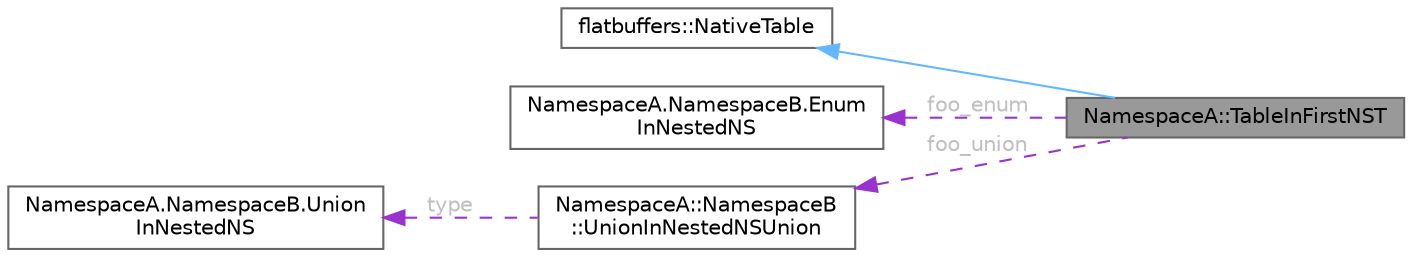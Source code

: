 digraph "NamespaceA::TableInFirstNST"
{
 // LATEX_PDF_SIZE
  bgcolor="transparent";
  edge [fontname=Helvetica,fontsize=10,labelfontname=Helvetica,labelfontsize=10];
  node [fontname=Helvetica,fontsize=10,shape=box,height=0.2,width=0.4];
  rankdir="LR";
  Node1 [id="Node000001",label="NamespaceA::TableInFirstNST",height=0.2,width=0.4,color="gray40", fillcolor="grey60", style="filled", fontcolor="black",tooltip=" "];
  Node2 -> Node1 [id="edge1_Node000001_Node000002",dir="back",color="steelblue1",style="solid",tooltip=" "];
  Node2 [id="Node000002",label="flatbuffers::NativeTable",height=0.2,width=0.4,color="gray40", fillcolor="white", style="filled",URL="$structflatbuffers_1_1NativeTable.html",tooltip=" "];
  Node3 -> Node1 [id="edge2_Node000001_Node000003",dir="back",color="darkorchid3",style="dashed",tooltip=" ",label=" foo_enum",fontcolor="grey" ];
  Node3 [id="Node000003",label="NamespaceA.NamespaceB.Enum\lInNestedNS",height=0.2,width=0.4,color="gray40", fillcolor="white", style="filled",URL="$classNamespaceA_1_1NamespaceB_1_1EnumInNestedNS.html",tooltip=" "];
  Node4 -> Node1 [id="edge3_Node000001_Node000004",dir="back",color="darkorchid3",style="dashed",tooltip=" ",label=" foo_union",fontcolor="grey" ];
  Node4 [id="Node000004",label="NamespaceA::NamespaceB\l::UnionInNestedNSUnion",height=0.2,width=0.4,color="gray40", fillcolor="white", style="filled",URL="$structNamespaceA_1_1NamespaceB_1_1UnionInNestedNSUnion.html",tooltip=" "];
  Node5 -> Node4 [id="edge4_Node000004_Node000005",dir="back",color="darkorchid3",style="dashed",tooltip=" ",label=" type",fontcolor="grey" ];
  Node5 [id="Node000005",label="NamespaceA.NamespaceB.Union\lInNestedNS",height=0.2,width=0.4,color="gray40", fillcolor="white", style="filled",URL="$classNamespaceA_1_1NamespaceB_1_1UnionInNestedNS.html",tooltip=" "];
}
